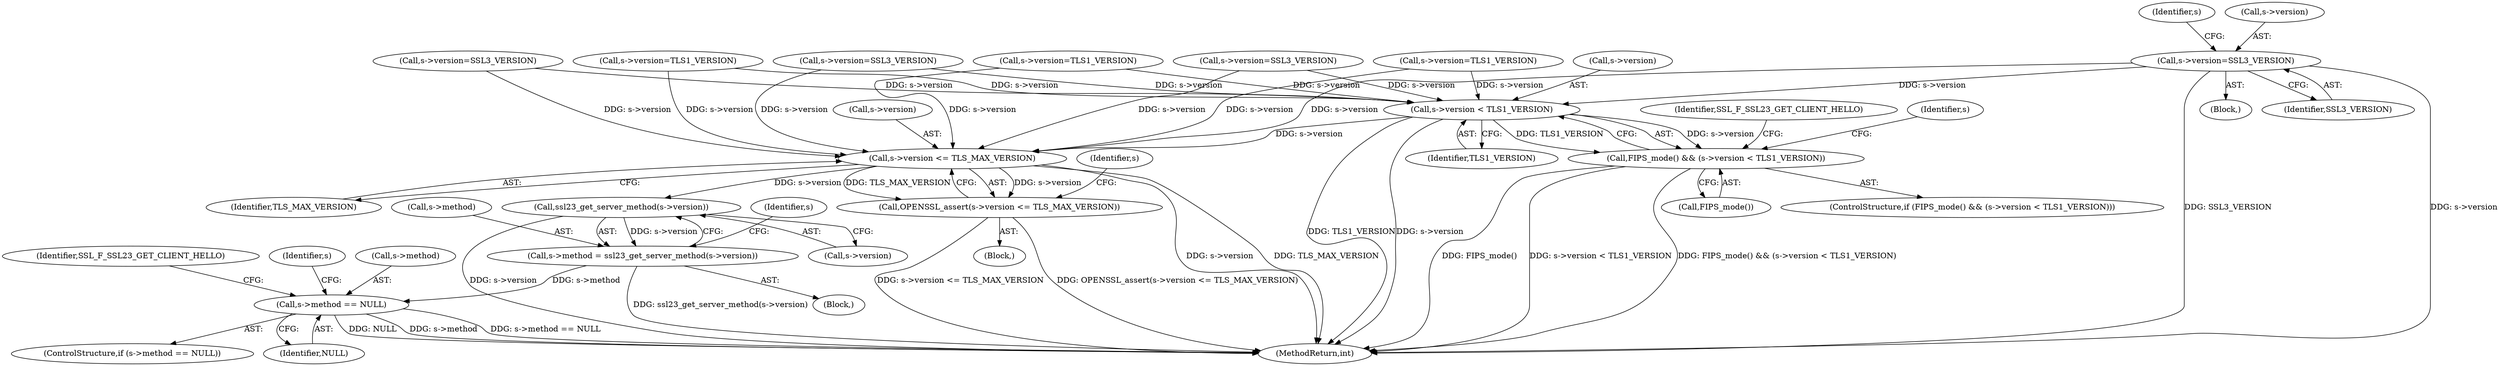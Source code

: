 digraph "0_openssl_b82924741b4bd590da890619be671f4635e46c2b@pointer" {
"1000321" [label="(Call,s->version=SSL3_VERSION)"];
"1000591" [label="(Call,s->version < TLS1_VERSION)"];
"1000589" [label="(Call,FIPS_mode() && (s->version < TLS1_VERSION))"];
"1000602" [label="(Call,s->version <= TLS_MAX_VERSION)"];
"1000601" [label="(Call,OPENSSL_assert(s->version <= TLS_MAX_VERSION))"];
"1000944" [label="(Call,ssl23_get_server_method(s->version))"];
"1000940" [label="(Call,s->method = ssl23_get_server_method(s->version))"];
"1000949" [label="(Call,s->method == NULL)"];
"1000939" [label="(Block,)"];
"1000951" [label="(Identifier,s)"];
"1000320" [label="(Block,)"];
"1000321" [label="(Call,s->version=SSL3_VERSION)"];
"1000602" [label="(Call,s->version <= TLS_MAX_VERSION)"];
"1000948" [label="(ControlStructure,if (s->method == NULL))"];
"1000588" [label="(ControlStructure,if (FIPS_mode() && (s->version < TLS1_VERSION)))"];
"1000325" [label="(Identifier,SSL3_VERSION)"];
"1000591" [label="(Call,s->version < TLS1_VERSION)"];
"1000598" [label="(Identifier,SSL_F_SSL23_GET_CLIENT_HELLO)"];
"1000945" [label="(Call,s->version)"];
"1000471" [label="(Call,s->version=TLS1_VERSION)"];
"1000606" [label="(Identifier,TLS_MAX_VERSION)"];
"1000601" [label="(Call,OPENSSL_assert(s->version <= TLS_MAX_VERSION))"];
"1000956" [label="(Identifier,SSL_F_SSL23_GET_CLIENT_HELLO)"];
"1000145" [label="(Block,)"];
"1000953" [label="(Identifier,NULL)"];
"1001102" [label="(MethodReturn,int)"];
"1000589" [label="(Call,FIPS_mode() && (s->version < TLS1_VERSION))"];
"1000523" [label="(Call,s->version=TLS1_VERSION)"];
"1000940" [label="(Call,s->method = ssl23_get_server_method(s->version))"];
"1000962" [label="(Identifier,s)"];
"1000604" [label="(Identifier,s)"];
"1000328" [label="(Identifier,s)"];
"1000610" [label="(Identifier,s)"];
"1000941" [label="(Call,s->method)"];
"1000944" [label="(Call,ssl23_get_server_method(s->version))"];
"1000949" [label="(Call,s->method == NULL)"];
"1000322" [label="(Call,s->version)"];
"1000592" [label="(Call,s->version)"];
"1000488" [label="(Call,s->version=SSL3_VERSION)"];
"1000352" [label="(Call,s->version=SSL3_VERSION)"];
"1000506" [label="(Call,s->version=SSL3_VERSION)"];
"1000302" [label="(Call,s->version=TLS1_VERSION)"];
"1000603" [label="(Call,s->version)"];
"1000950" [label="(Call,s->method)"];
"1000590" [label="(Call,FIPS_mode())"];
"1000595" [label="(Identifier,TLS1_VERSION)"];
"1000321" -> "1000320"  [label="AST: "];
"1000321" -> "1000325"  [label="CFG: "];
"1000322" -> "1000321"  [label="AST: "];
"1000325" -> "1000321"  [label="AST: "];
"1000328" -> "1000321"  [label="CFG: "];
"1000321" -> "1001102"  [label="DDG: s->version"];
"1000321" -> "1001102"  [label="DDG: SSL3_VERSION"];
"1000321" -> "1000591"  [label="DDG: s->version"];
"1000321" -> "1000602"  [label="DDG: s->version"];
"1000591" -> "1000589"  [label="AST: "];
"1000591" -> "1000595"  [label="CFG: "];
"1000592" -> "1000591"  [label="AST: "];
"1000595" -> "1000591"  [label="AST: "];
"1000589" -> "1000591"  [label="CFG: "];
"1000591" -> "1001102"  [label="DDG: TLS1_VERSION"];
"1000591" -> "1001102"  [label="DDG: s->version"];
"1000591" -> "1000589"  [label="DDG: s->version"];
"1000591" -> "1000589"  [label="DDG: TLS1_VERSION"];
"1000523" -> "1000591"  [label="DDG: s->version"];
"1000488" -> "1000591"  [label="DDG: s->version"];
"1000471" -> "1000591"  [label="DDG: s->version"];
"1000352" -> "1000591"  [label="DDG: s->version"];
"1000506" -> "1000591"  [label="DDG: s->version"];
"1000302" -> "1000591"  [label="DDG: s->version"];
"1000591" -> "1000602"  [label="DDG: s->version"];
"1000589" -> "1000588"  [label="AST: "];
"1000589" -> "1000590"  [label="CFG: "];
"1000590" -> "1000589"  [label="AST: "];
"1000598" -> "1000589"  [label="CFG: "];
"1000604" -> "1000589"  [label="CFG: "];
"1000589" -> "1001102"  [label="DDG: FIPS_mode() && (s->version < TLS1_VERSION)"];
"1000589" -> "1001102"  [label="DDG: FIPS_mode()"];
"1000589" -> "1001102"  [label="DDG: s->version < TLS1_VERSION"];
"1000602" -> "1000601"  [label="AST: "];
"1000602" -> "1000606"  [label="CFG: "];
"1000603" -> "1000602"  [label="AST: "];
"1000606" -> "1000602"  [label="AST: "];
"1000601" -> "1000602"  [label="CFG: "];
"1000602" -> "1001102"  [label="DDG: s->version"];
"1000602" -> "1001102"  [label="DDG: TLS_MAX_VERSION"];
"1000602" -> "1000601"  [label="DDG: s->version"];
"1000602" -> "1000601"  [label="DDG: TLS_MAX_VERSION"];
"1000523" -> "1000602"  [label="DDG: s->version"];
"1000488" -> "1000602"  [label="DDG: s->version"];
"1000471" -> "1000602"  [label="DDG: s->version"];
"1000352" -> "1000602"  [label="DDG: s->version"];
"1000506" -> "1000602"  [label="DDG: s->version"];
"1000302" -> "1000602"  [label="DDG: s->version"];
"1000602" -> "1000944"  [label="DDG: s->version"];
"1000601" -> "1000145"  [label="AST: "];
"1000610" -> "1000601"  [label="CFG: "];
"1000601" -> "1001102"  [label="DDG: s->version <= TLS_MAX_VERSION"];
"1000601" -> "1001102"  [label="DDG: OPENSSL_assert(s->version <= TLS_MAX_VERSION)"];
"1000944" -> "1000940"  [label="AST: "];
"1000944" -> "1000945"  [label="CFG: "];
"1000945" -> "1000944"  [label="AST: "];
"1000940" -> "1000944"  [label="CFG: "];
"1000944" -> "1001102"  [label="DDG: s->version"];
"1000944" -> "1000940"  [label="DDG: s->version"];
"1000940" -> "1000939"  [label="AST: "];
"1000941" -> "1000940"  [label="AST: "];
"1000951" -> "1000940"  [label="CFG: "];
"1000940" -> "1001102"  [label="DDG: ssl23_get_server_method(s->version)"];
"1000940" -> "1000949"  [label="DDG: s->method"];
"1000949" -> "1000948"  [label="AST: "];
"1000949" -> "1000953"  [label="CFG: "];
"1000950" -> "1000949"  [label="AST: "];
"1000953" -> "1000949"  [label="AST: "];
"1000956" -> "1000949"  [label="CFG: "];
"1000962" -> "1000949"  [label="CFG: "];
"1000949" -> "1001102"  [label="DDG: NULL"];
"1000949" -> "1001102"  [label="DDG: s->method"];
"1000949" -> "1001102"  [label="DDG: s->method == NULL"];
}
